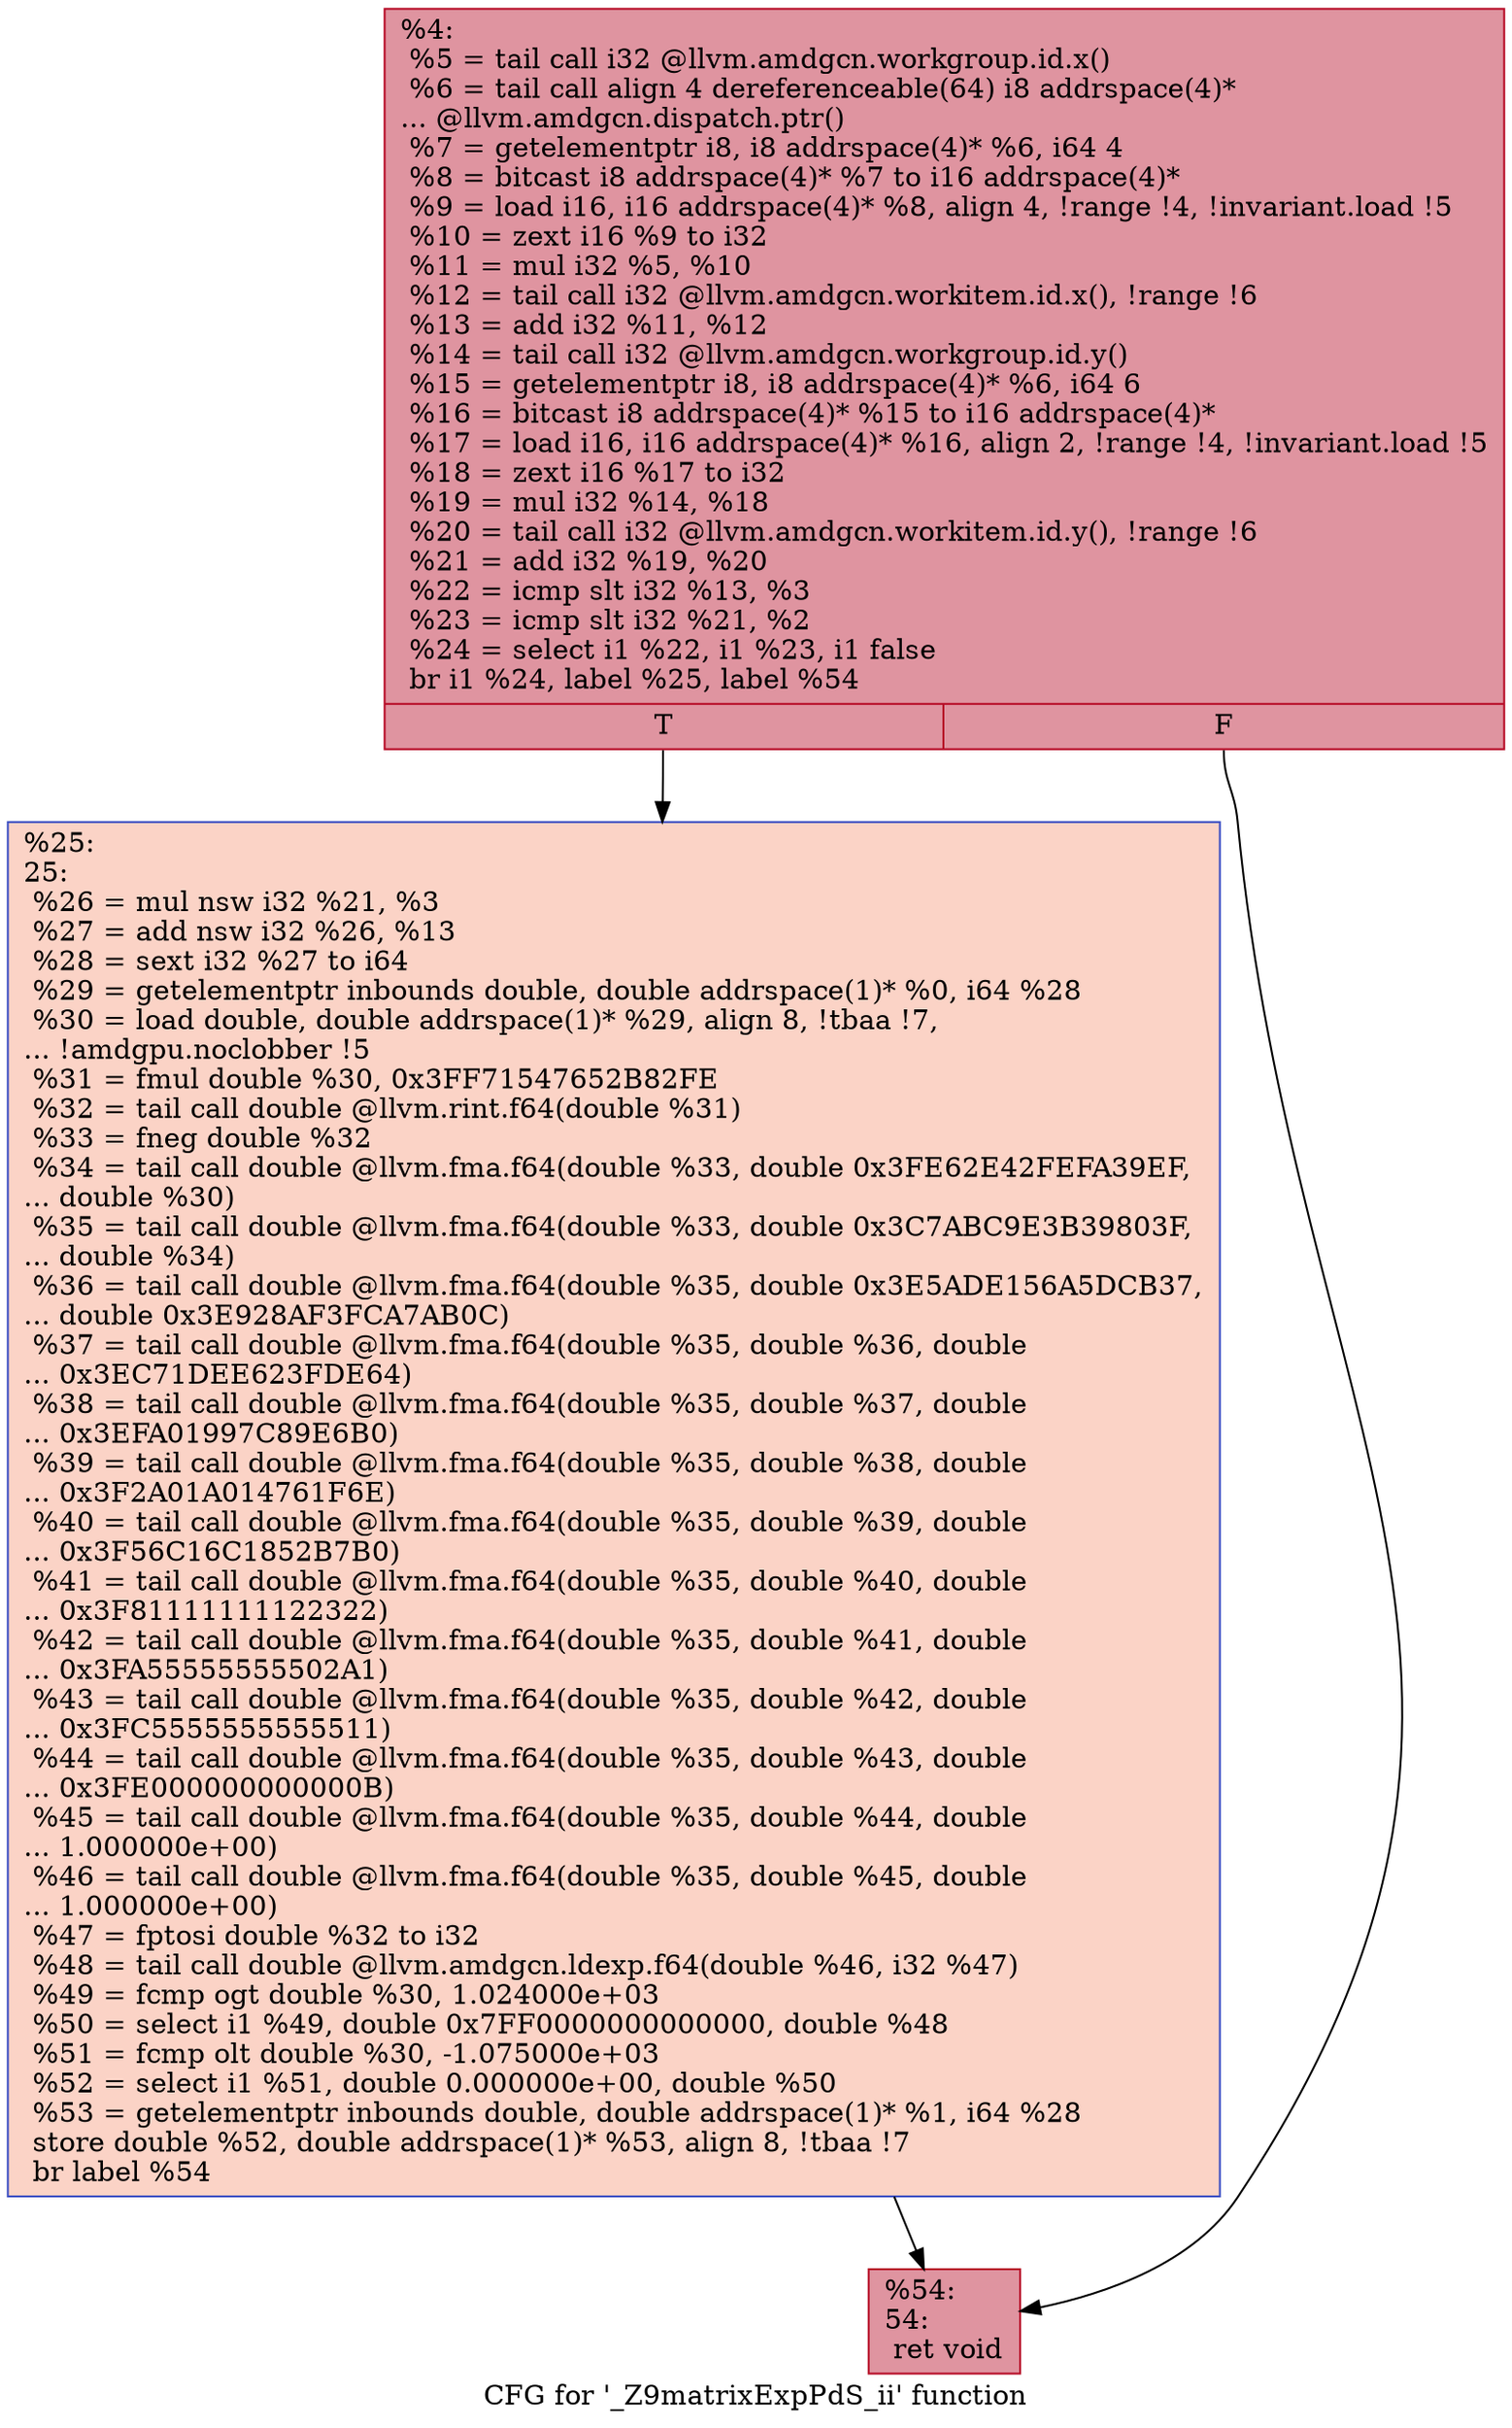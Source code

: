 digraph "CFG for '_Z9matrixExpPdS_ii' function" {
	label="CFG for '_Z9matrixExpPdS_ii' function";

	Node0x5860b90 [shape=record,color="#b70d28ff", style=filled, fillcolor="#b70d2870",label="{%4:\l  %5 = tail call i32 @llvm.amdgcn.workgroup.id.x()\l  %6 = tail call align 4 dereferenceable(64) i8 addrspace(4)*\l... @llvm.amdgcn.dispatch.ptr()\l  %7 = getelementptr i8, i8 addrspace(4)* %6, i64 4\l  %8 = bitcast i8 addrspace(4)* %7 to i16 addrspace(4)*\l  %9 = load i16, i16 addrspace(4)* %8, align 4, !range !4, !invariant.load !5\l  %10 = zext i16 %9 to i32\l  %11 = mul i32 %5, %10\l  %12 = tail call i32 @llvm.amdgcn.workitem.id.x(), !range !6\l  %13 = add i32 %11, %12\l  %14 = tail call i32 @llvm.amdgcn.workgroup.id.y()\l  %15 = getelementptr i8, i8 addrspace(4)* %6, i64 6\l  %16 = bitcast i8 addrspace(4)* %15 to i16 addrspace(4)*\l  %17 = load i16, i16 addrspace(4)* %16, align 2, !range !4, !invariant.load !5\l  %18 = zext i16 %17 to i32\l  %19 = mul i32 %14, %18\l  %20 = tail call i32 @llvm.amdgcn.workitem.id.y(), !range !6\l  %21 = add i32 %19, %20\l  %22 = icmp slt i32 %13, %3\l  %23 = icmp slt i32 %21, %2\l  %24 = select i1 %22, i1 %23, i1 false\l  br i1 %24, label %25, label %54\l|{<s0>T|<s1>F}}"];
	Node0x5860b90:s0 -> Node0x5864630;
	Node0x5860b90:s1 -> Node0x58646c0;
	Node0x5864630 [shape=record,color="#3d50c3ff", style=filled, fillcolor="#f59c7d70",label="{%25:\l25:                                               \l  %26 = mul nsw i32 %21, %3\l  %27 = add nsw i32 %26, %13\l  %28 = sext i32 %27 to i64\l  %29 = getelementptr inbounds double, double addrspace(1)* %0, i64 %28\l  %30 = load double, double addrspace(1)* %29, align 8, !tbaa !7,\l... !amdgpu.noclobber !5\l  %31 = fmul double %30, 0x3FF71547652B82FE\l  %32 = tail call double @llvm.rint.f64(double %31)\l  %33 = fneg double %32\l  %34 = tail call double @llvm.fma.f64(double %33, double 0x3FE62E42FEFA39EF,\l... double %30)\l  %35 = tail call double @llvm.fma.f64(double %33, double 0x3C7ABC9E3B39803F,\l... double %34)\l  %36 = tail call double @llvm.fma.f64(double %35, double 0x3E5ADE156A5DCB37,\l... double 0x3E928AF3FCA7AB0C)\l  %37 = tail call double @llvm.fma.f64(double %35, double %36, double\l... 0x3EC71DEE623FDE64)\l  %38 = tail call double @llvm.fma.f64(double %35, double %37, double\l... 0x3EFA01997C89E6B0)\l  %39 = tail call double @llvm.fma.f64(double %35, double %38, double\l... 0x3F2A01A014761F6E)\l  %40 = tail call double @llvm.fma.f64(double %35, double %39, double\l... 0x3F56C16C1852B7B0)\l  %41 = tail call double @llvm.fma.f64(double %35, double %40, double\l... 0x3F81111111122322)\l  %42 = tail call double @llvm.fma.f64(double %35, double %41, double\l... 0x3FA55555555502A1)\l  %43 = tail call double @llvm.fma.f64(double %35, double %42, double\l... 0x3FC5555555555511)\l  %44 = tail call double @llvm.fma.f64(double %35, double %43, double\l... 0x3FE000000000000B)\l  %45 = tail call double @llvm.fma.f64(double %35, double %44, double\l... 1.000000e+00)\l  %46 = tail call double @llvm.fma.f64(double %35, double %45, double\l... 1.000000e+00)\l  %47 = fptosi double %32 to i32\l  %48 = tail call double @llvm.amdgcn.ldexp.f64(double %46, i32 %47)\l  %49 = fcmp ogt double %30, 1.024000e+03\l  %50 = select i1 %49, double 0x7FF0000000000000, double %48\l  %51 = fcmp olt double %30, -1.075000e+03\l  %52 = select i1 %51, double 0.000000e+00, double %50\l  %53 = getelementptr inbounds double, double addrspace(1)* %1, i64 %28\l  store double %52, double addrspace(1)* %53, align 8, !tbaa !7\l  br label %54\l}"];
	Node0x5864630 -> Node0x58646c0;
	Node0x58646c0 [shape=record,color="#b70d28ff", style=filled, fillcolor="#b70d2870",label="{%54:\l54:                                               \l  ret void\l}"];
}
